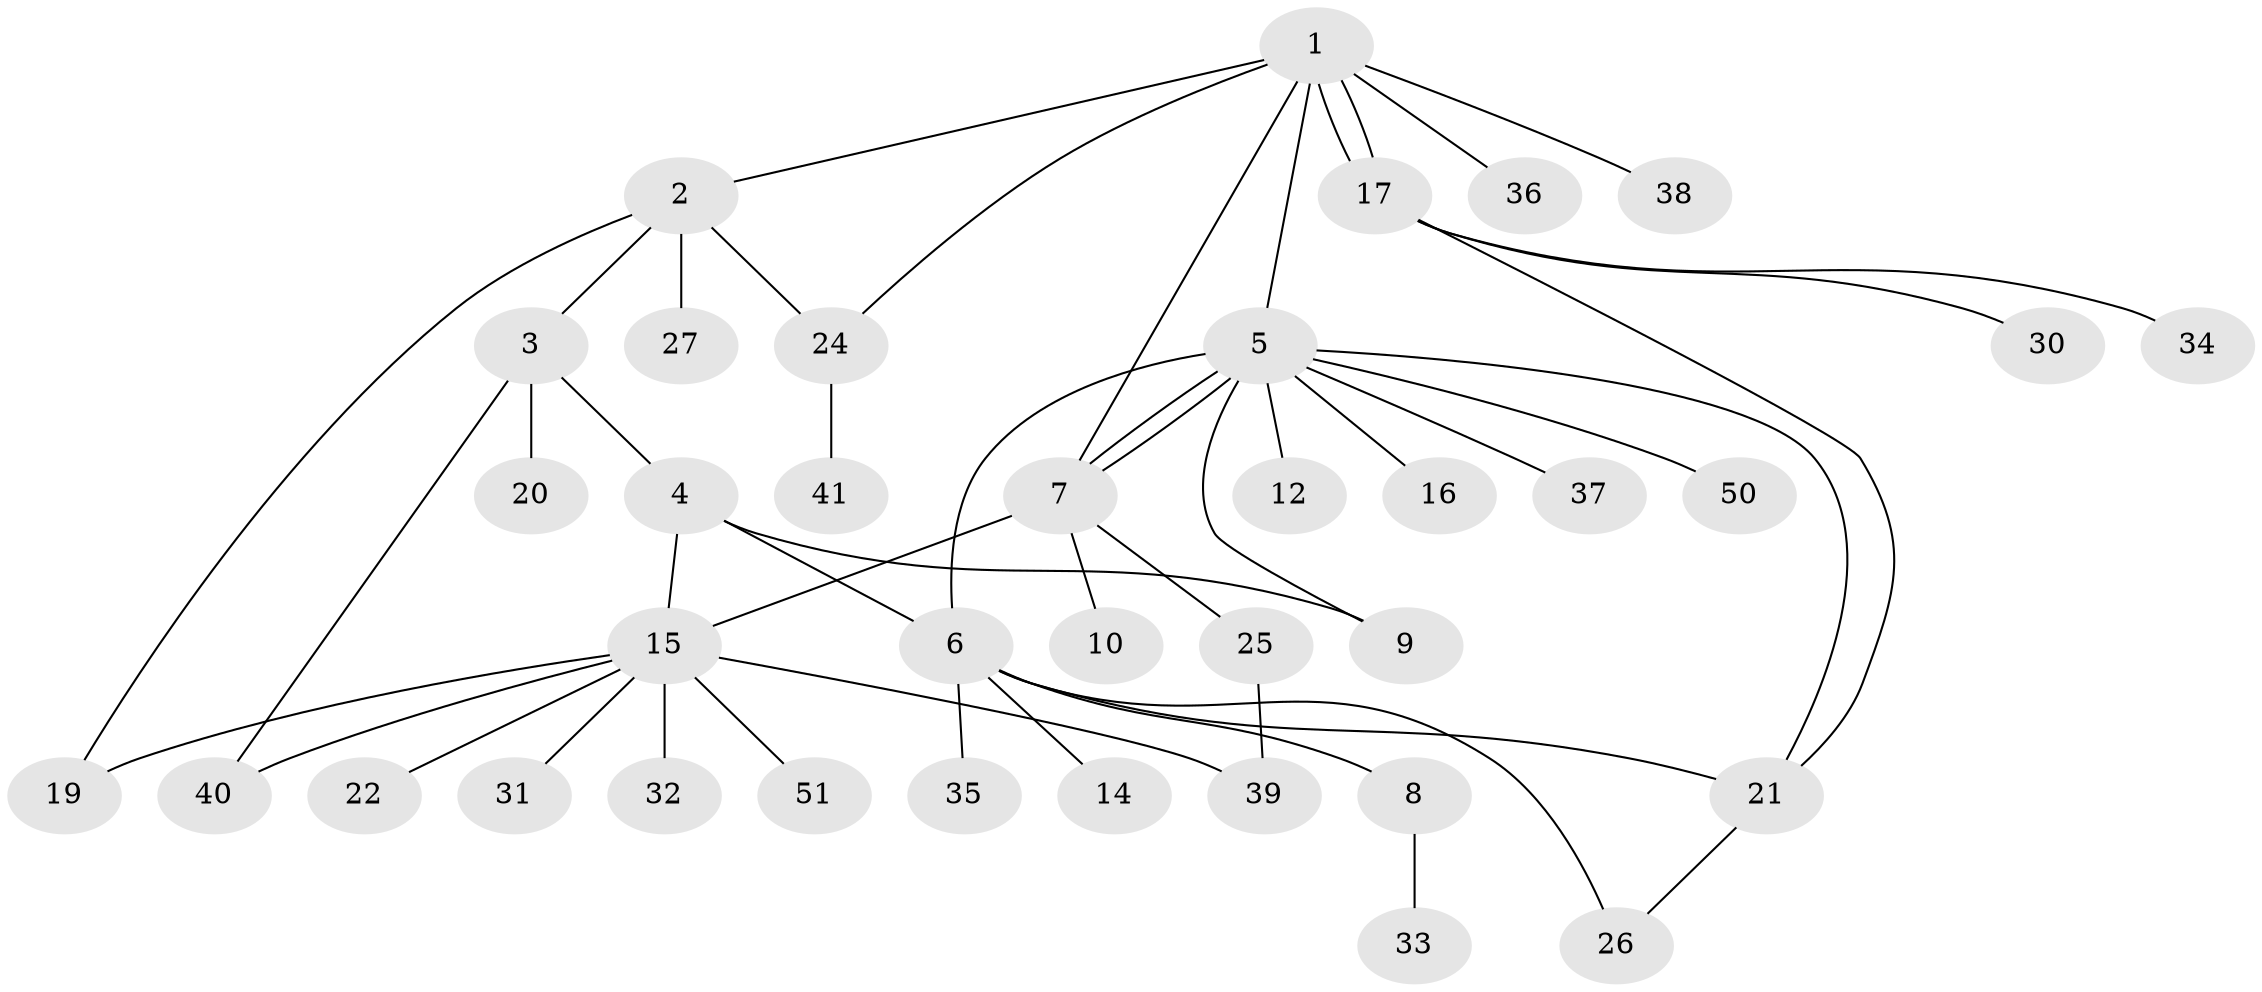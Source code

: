 // Generated by graph-tools (version 1.1) at 2025/51/02/27/25 19:51:57]
// undirected, 37 vertices, 49 edges
graph export_dot {
graph [start="1"]
  node [color=gray90,style=filled];
  1 [super="+52"];
  2 [super="+53"];
  3 [super="+49"];
  4 [super="+11"];
  5 [super="+13"];
  6 [super="+48"];
  7 [super="+42"];
  8 [super="+23"];
  9 [super="+46"];
  10;
  12;
  14;
  15 [super="+18"];
  16 [super="+43"];
  17 [super="+29"];
  19;
  20;
  21 [super="+28"];
  22;
  24;
  25 [super="+47"];
  26 [super="+44"];
  27;
  30;
  31;
  32;
  33;
  34 [super="+45"];
  35;
  36;
  37;
  38;
  39;
  40;
  41;
  50;
  51;
  1 -- 2;
  1 -- 5;
  1 -- 7;
  1 -- 17;
  1 -- 17;
  1 -- 36;
  1 -- 38;
  1 -- 24;
  2 -- 3;
  2 -- 24;
  2 -- 27;
  2 -- 19;
  3 -- 4;
  3 -- 20;
  3 -- 40;
  4 -- 6;
  4 -- 15;
  4 -- 9;
  5 -- 6;
  5 -- 7 [weight=2];
  5 -- 7;
  5 -- 9;
  5 -- 12;
  5 -- 16;
  5 -- 37;
  5 -- 50;
  5 -- 21;
  6 -- 8;
  6 -- 14;
  6 -- 21;
  6 -- 26;
  6 -- 35;
  7 -- 10;
  7 -- 15;
  7 -- 25;
  8 -- 33;
  15 -- 31;
  15 -- 32;
  15 -- 39;
  15 -- 40;
  15 -- 19;
  15 -- 51;
  15 -- 22;
  17 -- 34;
  17 -- 21;
  17 -- 30;
  21 -- 26;
  24 -- 41;
  25 -- 39;
}
